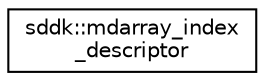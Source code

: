 digraph "Graphical Class Hierarchy"
{
 // INTERACTIVE_SVG=YES
  edge [fontname="Helvetica",fontsize="10",labelfontname="Helvetica",labelfontsize="10"];
  node [fontname="Helvetica",fontsize="10",shape=record];
  rankdir="LR";
  Node1 [label="sddk::mdarray_index\l_descriptor",height=0.2,width=0.4,color="black", fillcolor="white", style="filled",URL="$classsddk_1_1mdarray__index__descriptor.html",tooltip="Index descriptor of mdarray. "];
}
